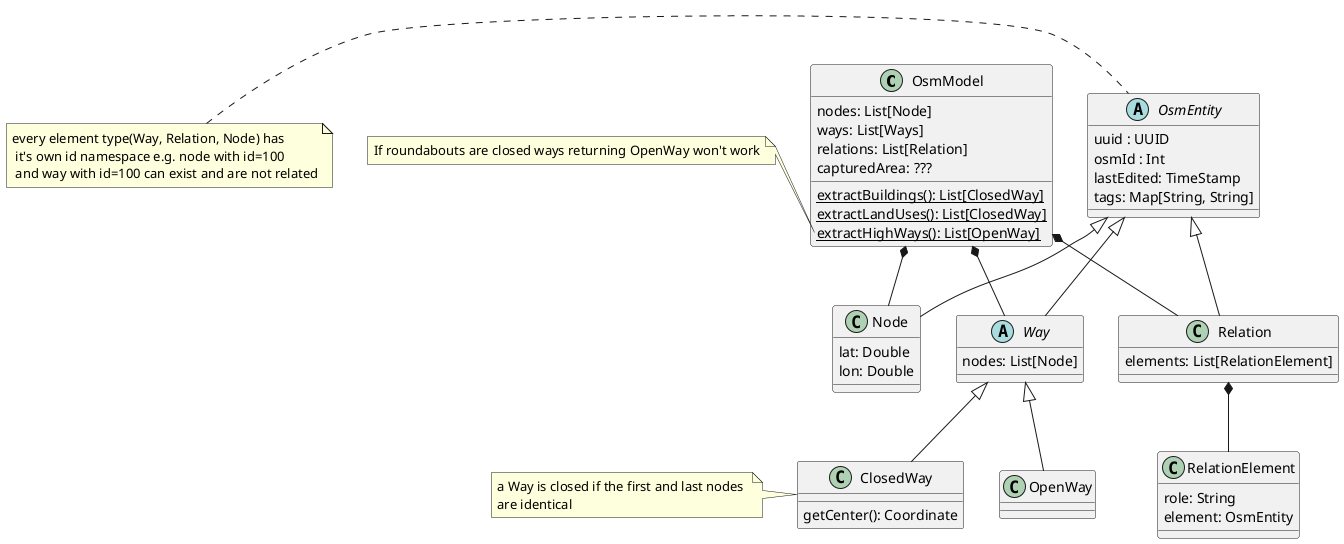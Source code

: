 @startuml

class OsmModel {
    nodes: List[Node]
    ways: List[Ways]
    relations: List[Relation]
    capturedArea: ???
    {static} extractBuildings(): List[ClosedWay]
    {static} extractLandUses(): List[ClosedWay]
    {static} extractHighWays(): List[OpenWay]
}
note left of OsmModel::"extractHighWays(): List[OpenWay]"
    If roundabouts are closed ways returning OpenWay won't work
end note

abstract Class OsmEntity {
    uuid : UUID
    osmId : Int
    lastEdited: TimeStamp
    tags: Map[String, String]
}
note left: every element type(Way, Relation, Node) has \n it's own id namespace e.g. node with id=100 \n and way with id=100 can exist and are not related


Class Node {
    lat: Double
    lon: Double
}

abstract Class Way {
    nodes: List[Node]
}

Class OpenWay {
}

Class ClosedWay {
    getCenter(): Coordinate
}
note left: a Way is closed if the first and last nodes \nare identical

Class Relation {
    elements: List[RelationElement]
}

Class RelationElement {
    role: String
    element: OsmEntity
}


OsmModel *-- Node
OsmModel *-- Way
OsmModel *-- Relation
OsmEntity <|-- Node
OsmEntity <|-- Way
OsmEntity <|-- Relation
Relation *-- RelationElement
Way <|-- OpenWay
Way <|-- ClosedWay


@enduml